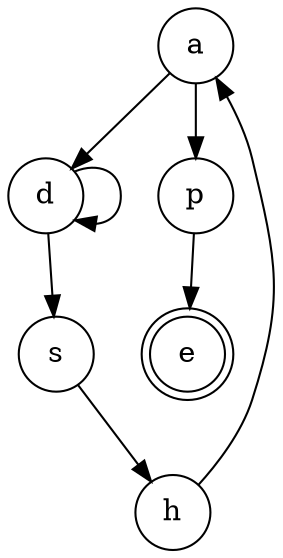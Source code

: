 digraph {   
    node [shape = doublecircle, color = black] e ;
    node [shape = circle];
    node [color= black];
    a -> d -> d -> s -> h -> a -> p -> e;	
}